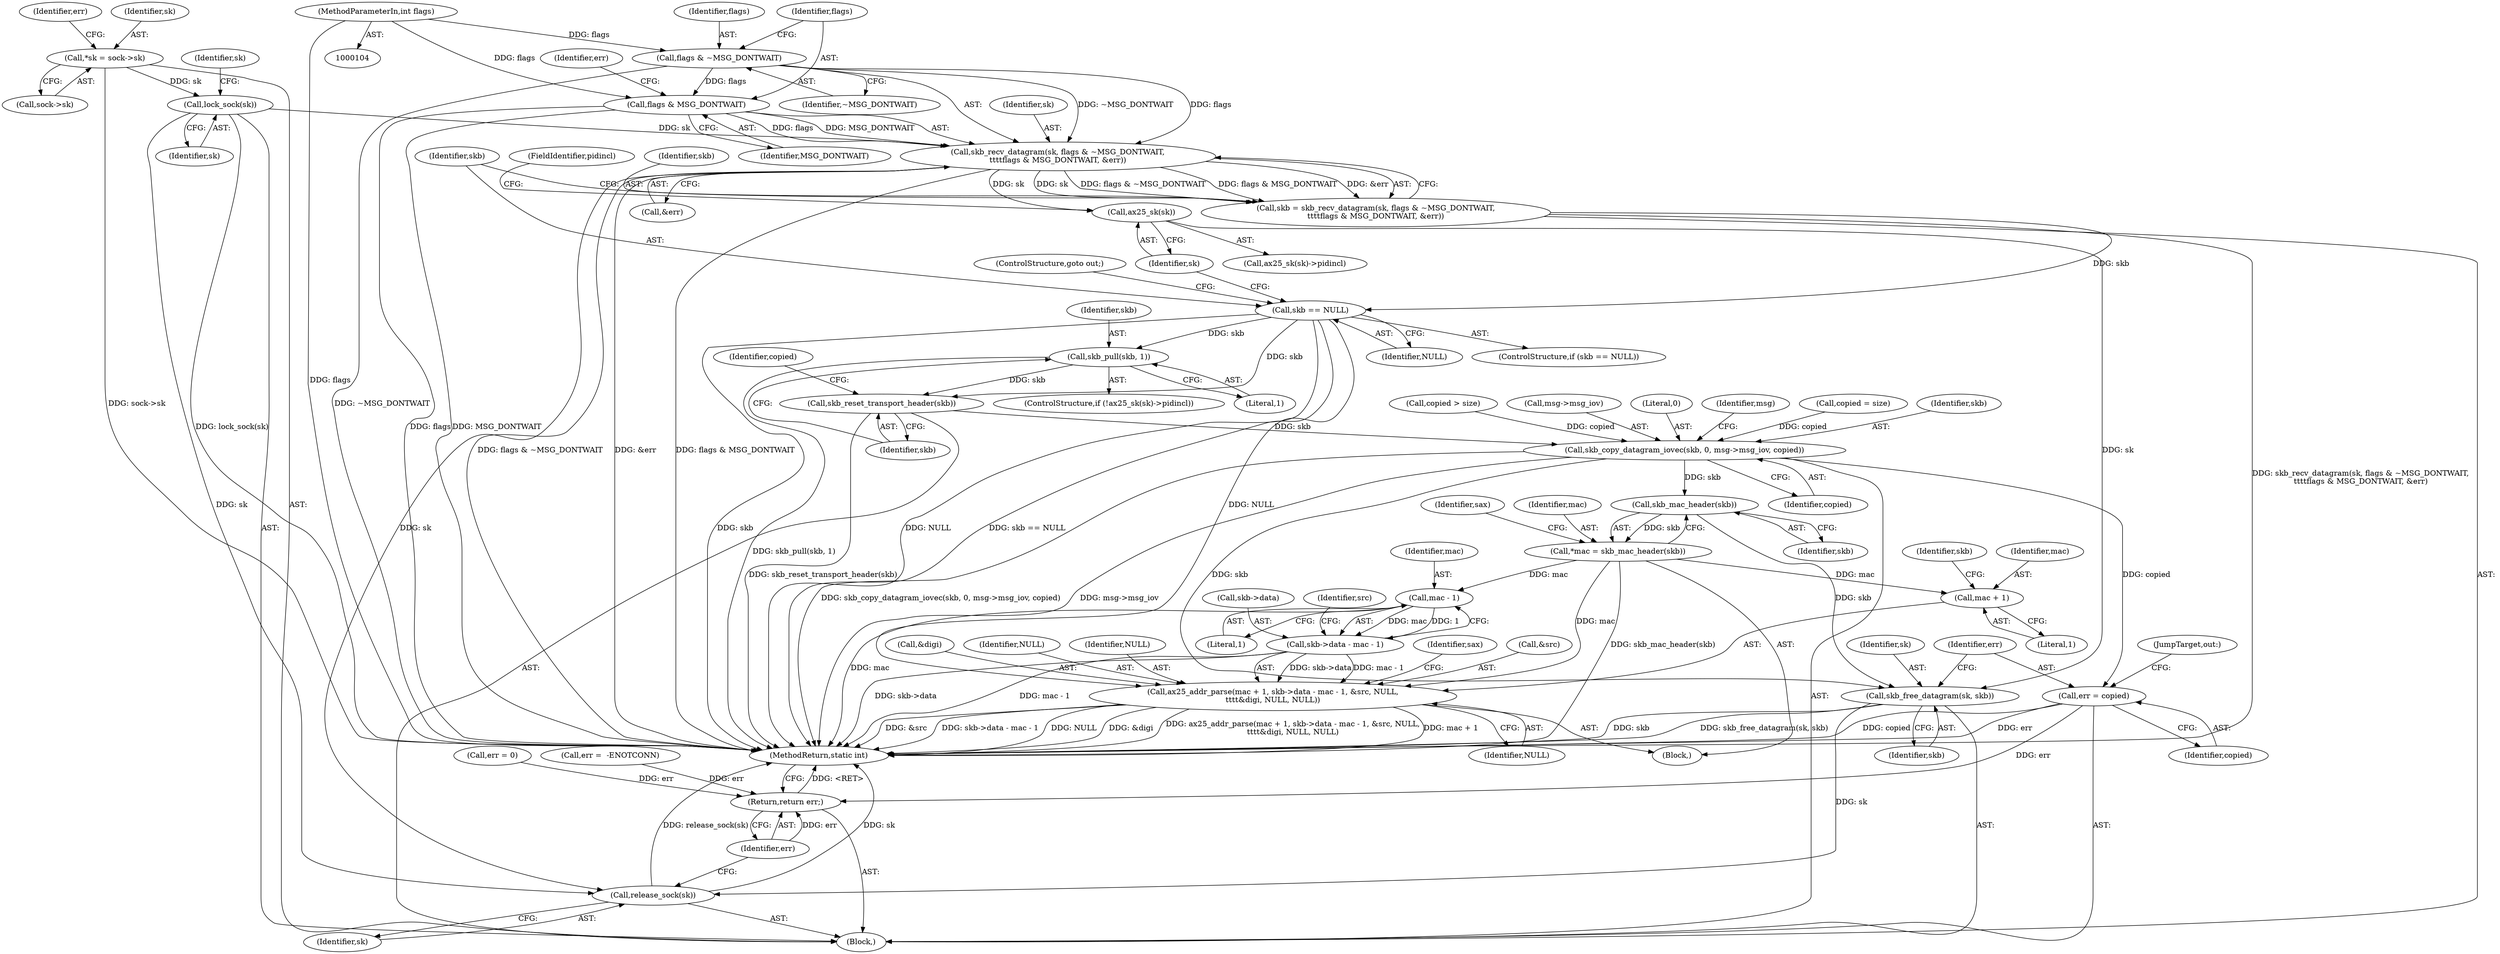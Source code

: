 digraph "0_linux_f3d3342602f8bcbf37d7c46641cb9bca7618eb1c_5@API" {
"1000145" [label="(Call,skb_recv_datagram(sk, flags & ~MSG_DONTWAIT,\n\t\t\t\tflags & MSG_DONTWAIT, &err))"];
"1000123" [label="(Call,lock_sock(sk))"];
"1000112" [label="(Call,*sk = sock->sk)"];
"1000147" [label="(Call,flags & ~MSG_DONTWAIT)"];
"1000109" [label="(MethodParameterIn,int flags)"];
"1000150" [label="(Call,flags & MSG_DONTWAIT)"];
"1000143" [label="(Call,skb = skb_recv_datagram(sk, flags & ~MSG_DONTWAIT,\n\t\t\t\tflags & MSG_DONTWAIT, &err))"];
"1000156" [label="(Call,skb == NULL)"];
"1000166" [label="(Call,skb_pull(skb, 1))"];
"1000169" [label="(Call,skb_reset_transport_header(skb))"];
"1000189" [label="(Call,skb_copy_datagram_iovec(skb, 0, msg->msg_iov, copied))"];
"1000206" [label="(Call,skb_mac_header(skb))"];
"1000204" [label="(Call,*mac = skb_mac_header(skb))"];
"1000219" [label="(Call,ax25_addr_parse(mac + 1, skb->data - mac - 1, &src, NULL,\n\t\t\t\t&digi, NULL, NULL))"];
"1000220" [label="(Call,mac + 1)"];
"1000227" [label="(Call,mac - 1)"];
"1000223" [label="(Call,skb->data - mac - 1)"];
"1000296" [label="(Call,skb_free_datagram(sk, skb))"];
"1000303" [label="(Call,release_sock(sk))"];
"1000299" [label="(Call,err = copied)"];
"1000305" [label="(Return,return err;)"];
"1000163" [label="(Call,ax25_sk(sk))"];
"1000227" [label="(Call,mac - 1)"];
"1000204" [label="(Call,*mac = skb_mac_header(skb))"];
"1000143" [label="(Call,skb = skb_recv_datagram(sk, flags & ~MSG_DONTWAIT,\n\t\t\t\tflags & MSG_DONTWAIT, &err))"];
"1000190" [label="(Identifier,skb)"];
"1000299" [label="(Call,err = copied)"];
"1000124" [label="(Identifier,sk)"];
"1000177" [label="(Call,copied > size)"];
"1000224" [label="(Call,skb->data)"];
"1000192" [label="(Call,msg->msg_iov)"];
"1000156" [label="(Call,skb == NULL)"];
"1000114" [label="(Call,sock->sk)"];
"1000239" [label="(Identifier,sax)"];
"1000220" [label="(Call,mac + 1)"];
"1000168" [label="(Literal,1)"];
"1000150" [label="(Call,flags & MSG_DONTWAIT)"];
"1000200" [label="(Block,)"];
"1000123" [label="(Call,lock_sock(sk))"];
"1000210" [label="(Identifier,sax)"];
"1000195" [label="(Identifier,copied)"];
"1000296" [label="(Call,skb_free_datagram(sk, skb))"];
"1000152" [label="(Identifier,MSG_DONTWAIT)"];
"1000155" [label="(ControlStructure,if (skb == NULL))"];
"1000166" [label="(Call,skb_pull(skb, 1))"];
"1000164" [label="(Identifier,sk)"];
"1000230" [label="(Call,&src)"];
"1000159" [label="(ControlStructure,goto out;)"];
"1000191" [label="(Literal,0)"];
"1000198" [label="(Identifier,msg)"];
"1000120" [label="(Call,err = 0)"];
"1000110" [label="(Block,)"];
"1000162" [label="(Call,ax25_sk(sk)->pidincl)"];
"1000219" [label="(Call,ax25_addr_parse(mac + 1, skb->data - mac - 1, &src, NULL,\n\t\t\t\t&digi, NULL, NULL))"];
"1000129" [label="(Identifier,sk)"];
"1000145" [label="(Call,skb_recv_datagram(sk, flags & ~MSG_DONTWAIT,\n\t\t\t\tflags & MSG_DONTWAIT, &err))"];
"1000138" [label="(Call,err =  -ENOTCONN)"];
"1000157" [label="(Identifier,skb)"];
"1000144" [label="(Identifier,skb)"];
"1000229" [label="(Literal,1)"];
"1000205" [label="(Identifier,mac)"];
"1000207" [label="(Identifier,skb)"];
"1000236" [label="(Identifier,NULL)"];
"1000302" [label="(JumpTarget,out:)"];
"1000189" [label="(Call,skb_copy_datagram_iovec(skb, 0, msg->msg_iov, copied))"];
"1000233" [label="(Call,&digi)"];
"1000301" [label="(Identifier,copied)"];
"1000170" [label="(Identifier,skb)"];
"1000146" [label="(Identifier,sk)"];
"1000121" [label="(Identifier,err)"];
"1000112" [label="(Call,*sk = sock->sk)"];
"1000235" [label="(Identifier,NULL)"];
"1000221" [label="(Identifier,mac)"];
"1000231" [label="(Identifier,src)"];
"1000306" [label="(Identifier,err)"];
"1000158" [label="(Identifier,NULL)"];
"1000206" [label="(Call,skb_mac_header(skb))"];
"1000298" [label="(Identifier,skb)"];
"1000148" [label="(Identifier,flags)"];
"1000228" [label="(Identifier,mac)"];
"1000163" [label="(Call,ax25_sk(sk))"];
"1000153" [label="(Call,&err)"];
"1000113" [label="(Identifier,sk)"];
"1000149" [label="(Identifier,~MSG_DONTWAIT)"];
"1000303" [label="(Call,release_sock(sk))"];
"1000109" [label="(MethodParameterIn,int flags)"];
"1000223" [label="(Call,skb->data - mac - 1)"];
"1000232" [label="(Identifier,NULL)"];
"1000154" [label="(Identifier,err)"];
"1000297" [label="(Identifier,sk)"];
"1000300" [label="(Identifier,err)"];
"1000304" [label="(Identifier,sk)"];
"1000225" [label="(Identifier,skb)"];
"1000305" [label="(Return,return err;)"];
"1000172" [label="(Identifier,copied)"];
"1000147" [label="(Call,flags & ~MSG_DONTWAIT)"];
"1000307" [label="(MethodReturn,static int)"];
"1000160" [label="(ControlStructure,if (!ax25_sk(sk)->pidincl))"];
"1000181" [label="(Call,copied = size)"];
"1000222" [label="(Literal,1)"];
"1000167" [label="(Identifier,skb)"];
"1000151" [label="(Identifier,flags)"];
"1000169" [label="(Call,skb_reset_transport_header(skb))"];
"1000165" [label="(FieldIdentifier,pidincl)"];
"1000145" -> "1000143"  [label="AST: "];
"1000145" -> "1000153"  [label="CFG: "];
"1000146" -> "1000145"  [label="AST: "];
"1000147" -> "1000145"  [label="AST: "];
"1000150" -> "1000145"  [label="AST: "];
"1000153" -> "1000145"  [label="AST: "];
"1000143" -> "1000145"  [label="CFG: "];
"1000145" -> "1000307"  [label="DDG: &err"];
"1000145" -> "1000307"  [label="DDG: flags & MSG_DONTWAIT"];
"1000145" -> "1000307"  [label="DDG: flags & ~MSG_DONTWAIT"];
"1000145" -> "1000143"  [label="DDG: sk"];
"1000145" -> "1000143"  [label="DDG: flags & ~MSG_DONTWAIT"];
"1000145" -> "1000143"  [label="DDG: flags & MSG_DONTWAIT"];
"1000145" -> "1000143"  [label="DDG: &err"];
"1000123" -> "1000145"  [label="DDG: sk"];
"1000147" -> "1000145"  [label="DDG: flags"];
"1000147" -> "1000145"  [label="DDG: ~MSG_DONTWAIT"];
"1000150" -> "1000145"  [label="DDG: flags"];
"1000150" -> "1000145"  [label="DDG: MSG_DONTWAIT"];
"1000145" -> "1000163"  [label="DDG: sk"];
"1000145" -> "1000303"  [label="DDG: sk"];
"1000123" -> "1000110"  [label="AST: "];
"1000123" -> "1000124"  [label="CFG: "];
"1000124" -> "1000123"  [label="AST: "];
"1000129" -> "1000123"  [label="CFG: "];
"1000123" -> "1000307"  [label="DDG: lock_sock(sk)"];
"1000112" -> "1000123"  [label="DDG: sk"];
"1000123" -> "1000303"  [label="DDG: sk"];
"1000112" -> "1000110"  [label="AST: "];
"1000112" -> "1000114"  [label="CFG: "];
"1000113" -> "1000112"  [label="AST: "];
"1000114" -> "1000112"  [label="AST: "];
"1000121" -> "1000112"  [label="CFG: "];
"1000112" -> "1000307"  [label="DDG: sock->sk"];
"1000147" -> "1000149"  [label="CFG: "];
"1000148" -> "1000147"  [label="AST: "];
"1000149" -> "1000147"  [label="AST: "];
"1000151" -> "1000147"  [label="CFG: "];
"1000147" -> "1000307"  [label="DDG: ~MSG_DONTWAIT"];
"1000109" -> "1000147"  [label="DDG: flags"];
"1000147" -> "1000150"  [label="DDG: flags"];
"1000109" -> "1000104"  [label="AST: "];
"1000109" -> "1000307"  [label="DDG: flags"];
"1000109" -> "1000150"  [label="DDG: flags"];
"1000150" -> "1000152"  [label="CFG: "];
"1000151" -> "1000150"  [label="AST: "];
"1000152" -> "1000150"  [label="AST: "];
"1000154" -> "1000150"  [label="CFG: "];
"1000150" -> "1000307"  [label="DDG: flags"];
"1000150" -> "1000307"  [label="DDG: MSG_DONTWAIT"];
"1000143" -> "1000110"  [label="AST: "];
"1000144" -> "1000143"  [label="AST: "];
"1000157" -> "1000143"  [label="CFG: "];
"1000143" -> "1000307"  [label="DDG: skb_recv_datagram(sk, flags & ~MSG_DONTWAIT,\n\t\t\t\tflags & MSG_DONTWAIT, &err)"];
"1000143" -> "1000156"  [label="DDG: skb"];
"1000156" -> "1000155"  [label="AST: "];
"1000156" -> "1000158"  [label="CFG: "];
"1000157" -> "1000156"  [label="AST: "];
"1000158" -> "1000156"  [label="AST: "];
"1000159" -> "1000156"  [label="CFG: "];
"1000164" -> "1000156"  [label="CFG: "];
"1000156" -> "1000307"  [label="DDG: skb"];
"1000156" -> "1000307"  [label="DDG: NULL"];
"1000156" -> "1000307"  [label="DDG: skb == NULL"];
"1000156" -> "1000166"  [label="DDG: skb"];
"1000156" -> "1000169"  [label="DDG: skb"];
"1000156" -> "1000219"  [label="DDG: NULL"];
"1000166" -> "1000160"  [label="AST: "];
"1000166" -> "1000168"  [label="CFG: "];
"1000167" -> "1000166"  [label="AST: "];
"1000168" -> "1000166"  [label="AST: "];
"1000170" -> "1000166"  [label="CFG: "];
"1000166" -> "1000307"  [label="DDG: skb_pull(skb, 1)"];
"1000166" -> "1000169"  [label="DDG: skb"];
"1000169" -> "1000110"  [label="AST: "];
"1000169" -> "1000170"  [label="CFG: "];
"1000170" -> "1000169"  [label="AST: "];
"1000172" -> "1000169"  [label="CFG: "];
"1000169" -> "1000307"  [label="DDG: skb_reset_transport_header(skb)"];
"1000169" -> "1000189"  [label="DDG: skb"];
"1000189" -> "1000110"  [label="AST: "];
"1000189" -> "1000195"  [label="CFG: "];
"1000190" -> "1000189"  [label="AST: "];
"1000191" -> "1000189"  [label="AST: "];
"1000192" -> "1000189"  [label="AST: "];
"1000195" -> "1000189"  [label="AST: "];
"1000198" -> "1000189"  [label="CFG: "];
"1000189" -> "1000307"  [label="DDG: skb_copy_datagram_iovec(skb, 0, msg->msg_iov, copied)"];
"1000189" -> "1000307"  [label="DDG: msg->msg_iov"];
"1000181" -> "1000189"  [label="DDG: copied"];
"1000177" -> "1000189"  [label="DDG: copied"];
"1000189" -> "1000206"  [label="DDG: skb"];
"1000189" -> "1000296"  [label="DDG: skb"];
"1000189" -> "1000299"  [label="DDG: copied"];
"1000206" -> "1000204"  [label="AST: "];
"1000206" -> "1000207"  [label="CFG: "];
"1000207" -> "1000206"  [label="AST: "];
"1000204" -> "1000206"  [label="CFG: "];
"1000206" -> "1000204"  [label="DDG: skb"];
"1000206" -> "1000296"  [label="DDG: skb"];
"1000204" -> "1000200"  [label="AST: "];
"1000205" -> "1000204"  [label="AST: "];
"1000210" -> "1000204"  [label="CFG: "];
"1000204" -> "1000307"  [label="DDG: skb_mac_header(skb)"];
"1000204" -> "1000219"  [label="DDG: mac"];
"1000204" -> "1000220"  [label="DDG: mac"];
"1000204" -> "1000227"  [label="DDG: mac"];
"1000219" -> "1000200"  [label="AST: "];
"1000219" -> "1000236"  [label="CFG: "];
"1000220" -> "1000219"  [label="AST: "];
"1000223" -> "1000219"  [label="AST: "];
"1000230" -> "1000219"  [label="AST: "];
"1000232" -> "1000219"  [label="AST: "];
"1000233" -> "1000219"  [label="AST: "];
"1000235" -> "1000219"  [label="AST: "];
"1000236" -> "1000219"  [label="AST: "];
"1000239" -> "1000219"  [label="CFG: "];
"1000219" -> "1000307"  [label="DDG: skb->data - mac - 1"];
"1000219" -> "1000307"  [label="DDG: NULL"];
"1000219" -> "1000307"  [label="DDG: &digi"];
"1000219" -> "1000307"  [label="DDG: ax25_addr_parse(mac + 1, skb->data - mac - 1, &src, NULL,\n\t\t\t\t&digi, NULL, NULL)"];
"1000219" -> "1000307"  [label="DDG: mac + 1"];
"1000219" -> "1000307"  [label="DDG: &src"];
"1000223" -> "1000219"  [label="DDG: skb->data"];
"1000223" -> "1000219"  [label="DDG: mac - 1"];
"1000220" -> "1000222"  [label="CFG: "];
"1000221" -> "1000220"  [label="AST: "];
"1000222" -> "1000220"  [label="AST: "];
"1000225" -> "1000220"  [label="CFG: "];
"1000227" -> "1000223"  [label="AST: "];
"1000227" -> "1000229"  [label="CFG: "];
"1000228" -> "1000227"  [label="AST: "];
"1000229" -> "1000227"  [label="AST: "];
"1000223" -> "1000227"  [label="CFG: "];
"1000227" -> "1000307"  [label="DDG: mac"];
"1000227" -> "1000223"  [label="DDG: mac"];
"1000227" -> "1000223"  [label="DDG: 1"];
"1000224" -> "1000223"  [label="AST: "];
"1000231" -> "1000223"  [label="CFG: "];
"1000223" -> "1000307"  [label="DDG: mac - 1"];
"1000223" -> "1000307"  [label="DDG: skb->data"];
"1000296" -> "1000110"  [label="AST: "];
"1000296" -> "1000298"  [label="CFG: "];
"1000297" -> "1000296"  [label="AST: "];
"1000298" -> "1000296"  [label="AST: "];
"1000300" -> "1000296"  [label="CFG: "];
"1000296" -> "1000307"  [label="DDG: skb"];
"1000296" -> "1000307"  [label="DDG: skb_free_datagram(sk, skb)"];
"1000163" -> "1000296"  [label="DDG: sk"];
"1000296" -> "1000303"  [label="DDG: sk"];
"1000303" -> "1000110"  [label="AST: "];
"1000303" -> "1000304"  [label="CFG: "];
"1000304" -> "1000303"  [label="AST: "];
"1000306" -> "1000303"  [label="CFG: "];
"1000303" -> "1000307"  [label="DDG: sk"];
"1000303" -> "1000307"  [label="DDG: release_sock(sk)"];
"1000299" -> "1000110"  [label="AST: "];
"1000299" -> "1000301"  [label="CFG: "];
"1000300" -> "1000299"  [label="AST: "];
"1000301" -> "1000299"  [label="AST: "];
"1000302" -> "1000299"  [label="CFG: "];
"1000299" -> "1000307"  [label="DDG: copied"];
"1000299" -> "1000307"  [label="DDG: err"];
"1000299" -> "1000305"  [label="DDG: err"];
"1000305" -> "1000110"  [label="AST: "];
"1000305" -> "1000306"  [label="CFG: "];
"1000306" -> "1000305"  [label="AST: "];
"1000307" -> "1000305"  [label="CFG: "];
"1000305" -> "1000307"  [label="DDG: <RET>"];
"1000306" -> "1000305"  [label="DDG: err"];
"1000138" -> "1000305"  [label="DDG: err"];
"1000120" -> "1000305"  [label="DDG: err"];
"1000163" -> "1000162"  [label="AST: "];
"1000163" -> "1000164"  [label="CFG: "];
"1000164" -> "1000163"  [label="AST: "];
"1000165" -> "1000163"  [label="CFG: "];
}
